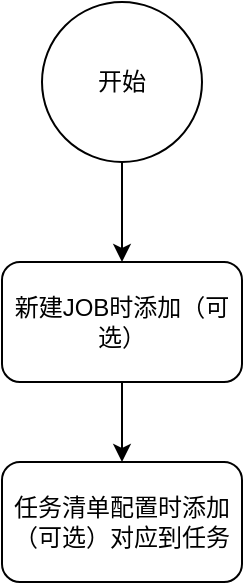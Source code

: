<mxfile version="17.4.3" type="github">
  <diagram id="AdGgq3s2-j83g7VhR_e-" name="Page-1">
    <mxGraphModel dx="946" dy="540" grid="1" gridSize="10" guides="1" tooltips="1" connect="1" arrows="1" fold="1" page="1" pageScale="1" pageWidth="827" pageHeight="1169" math="0" shadow="0">
      <root>
        <mxCell id="0" />
        <mxCell id="1" parent="0" />
        <mxCell id="5gR2YbL7ooP7vub9se2f-4" style="edgeStyle=orthogonalEdgeStyle;rounded=0;orthogonalLoop=1;jettySize=auto;html=1;exitX=0.5;exitY=1;exitDx=0;exitDy=0;entryX=0.5;entryY=0;entryDx=0;entryDy=0;" parent="1" source="5gR2YbL7ooP7vub9se2f-1" target="5gR2YbL7ooP7vub9se2f-3" edge="1">
          <mxGeometry relative="1" as="geometry" />
        </mxCell>
        <mxCell id="5gR2YbL7ooP7vub9se2f-1" value="开始" style="ellipse;whiteSpace=wrap;html=1;aspect=fixed;" parent="1" vertex="1">
          <mxGeometry x="120" y="40" width="80" height="80" as="geometry" />
        </mxCell>
        <mxCell id="5gR2YbL7ooP7vub9se2f-6" style="edgeStyle=orthogonalEdgeStyle;rounded=0;orthogonalLoop=1;jettySize=auto;html=1;exitX=0.5;exitY=1;exitDx=0;exitDy=0;entryX=0.5;entryY=0;entryDx=0;entryDy=0;" parent="1" source="5gR2YbL7ooP7vub9se2f-3" target="5gR2YbL7ooP7vub9se2f-5" edge="1">
          <mxGeometry relative="1" as="geometry" />
        </mxCell>
        <mxCell id="5gR2YbL7ooP7vub9se2f-3" value="新建JOB时添加（可选）" style="rounded=1;whiteSpace=wrap;html=1;" parent="1" vertex="1">
          <mxGeometry x="100" y="170" width="120" height="60" as="geometry" />
        </mxCell>
        <mxCell id="5gR2YbL7ooP7vub9se2f-5" value="任务清单配置时添加（可选）对应到任务" style="rounded=1;whiteSpace=wrap;html=1;" parent="1" vertex="1">
          <mxGeometry x="100" y="270" width="120" height="60" as="geometry" />
        </mxCell>
      </root>
    </mxGraphModel>
  </diagram>
</mxfile>

